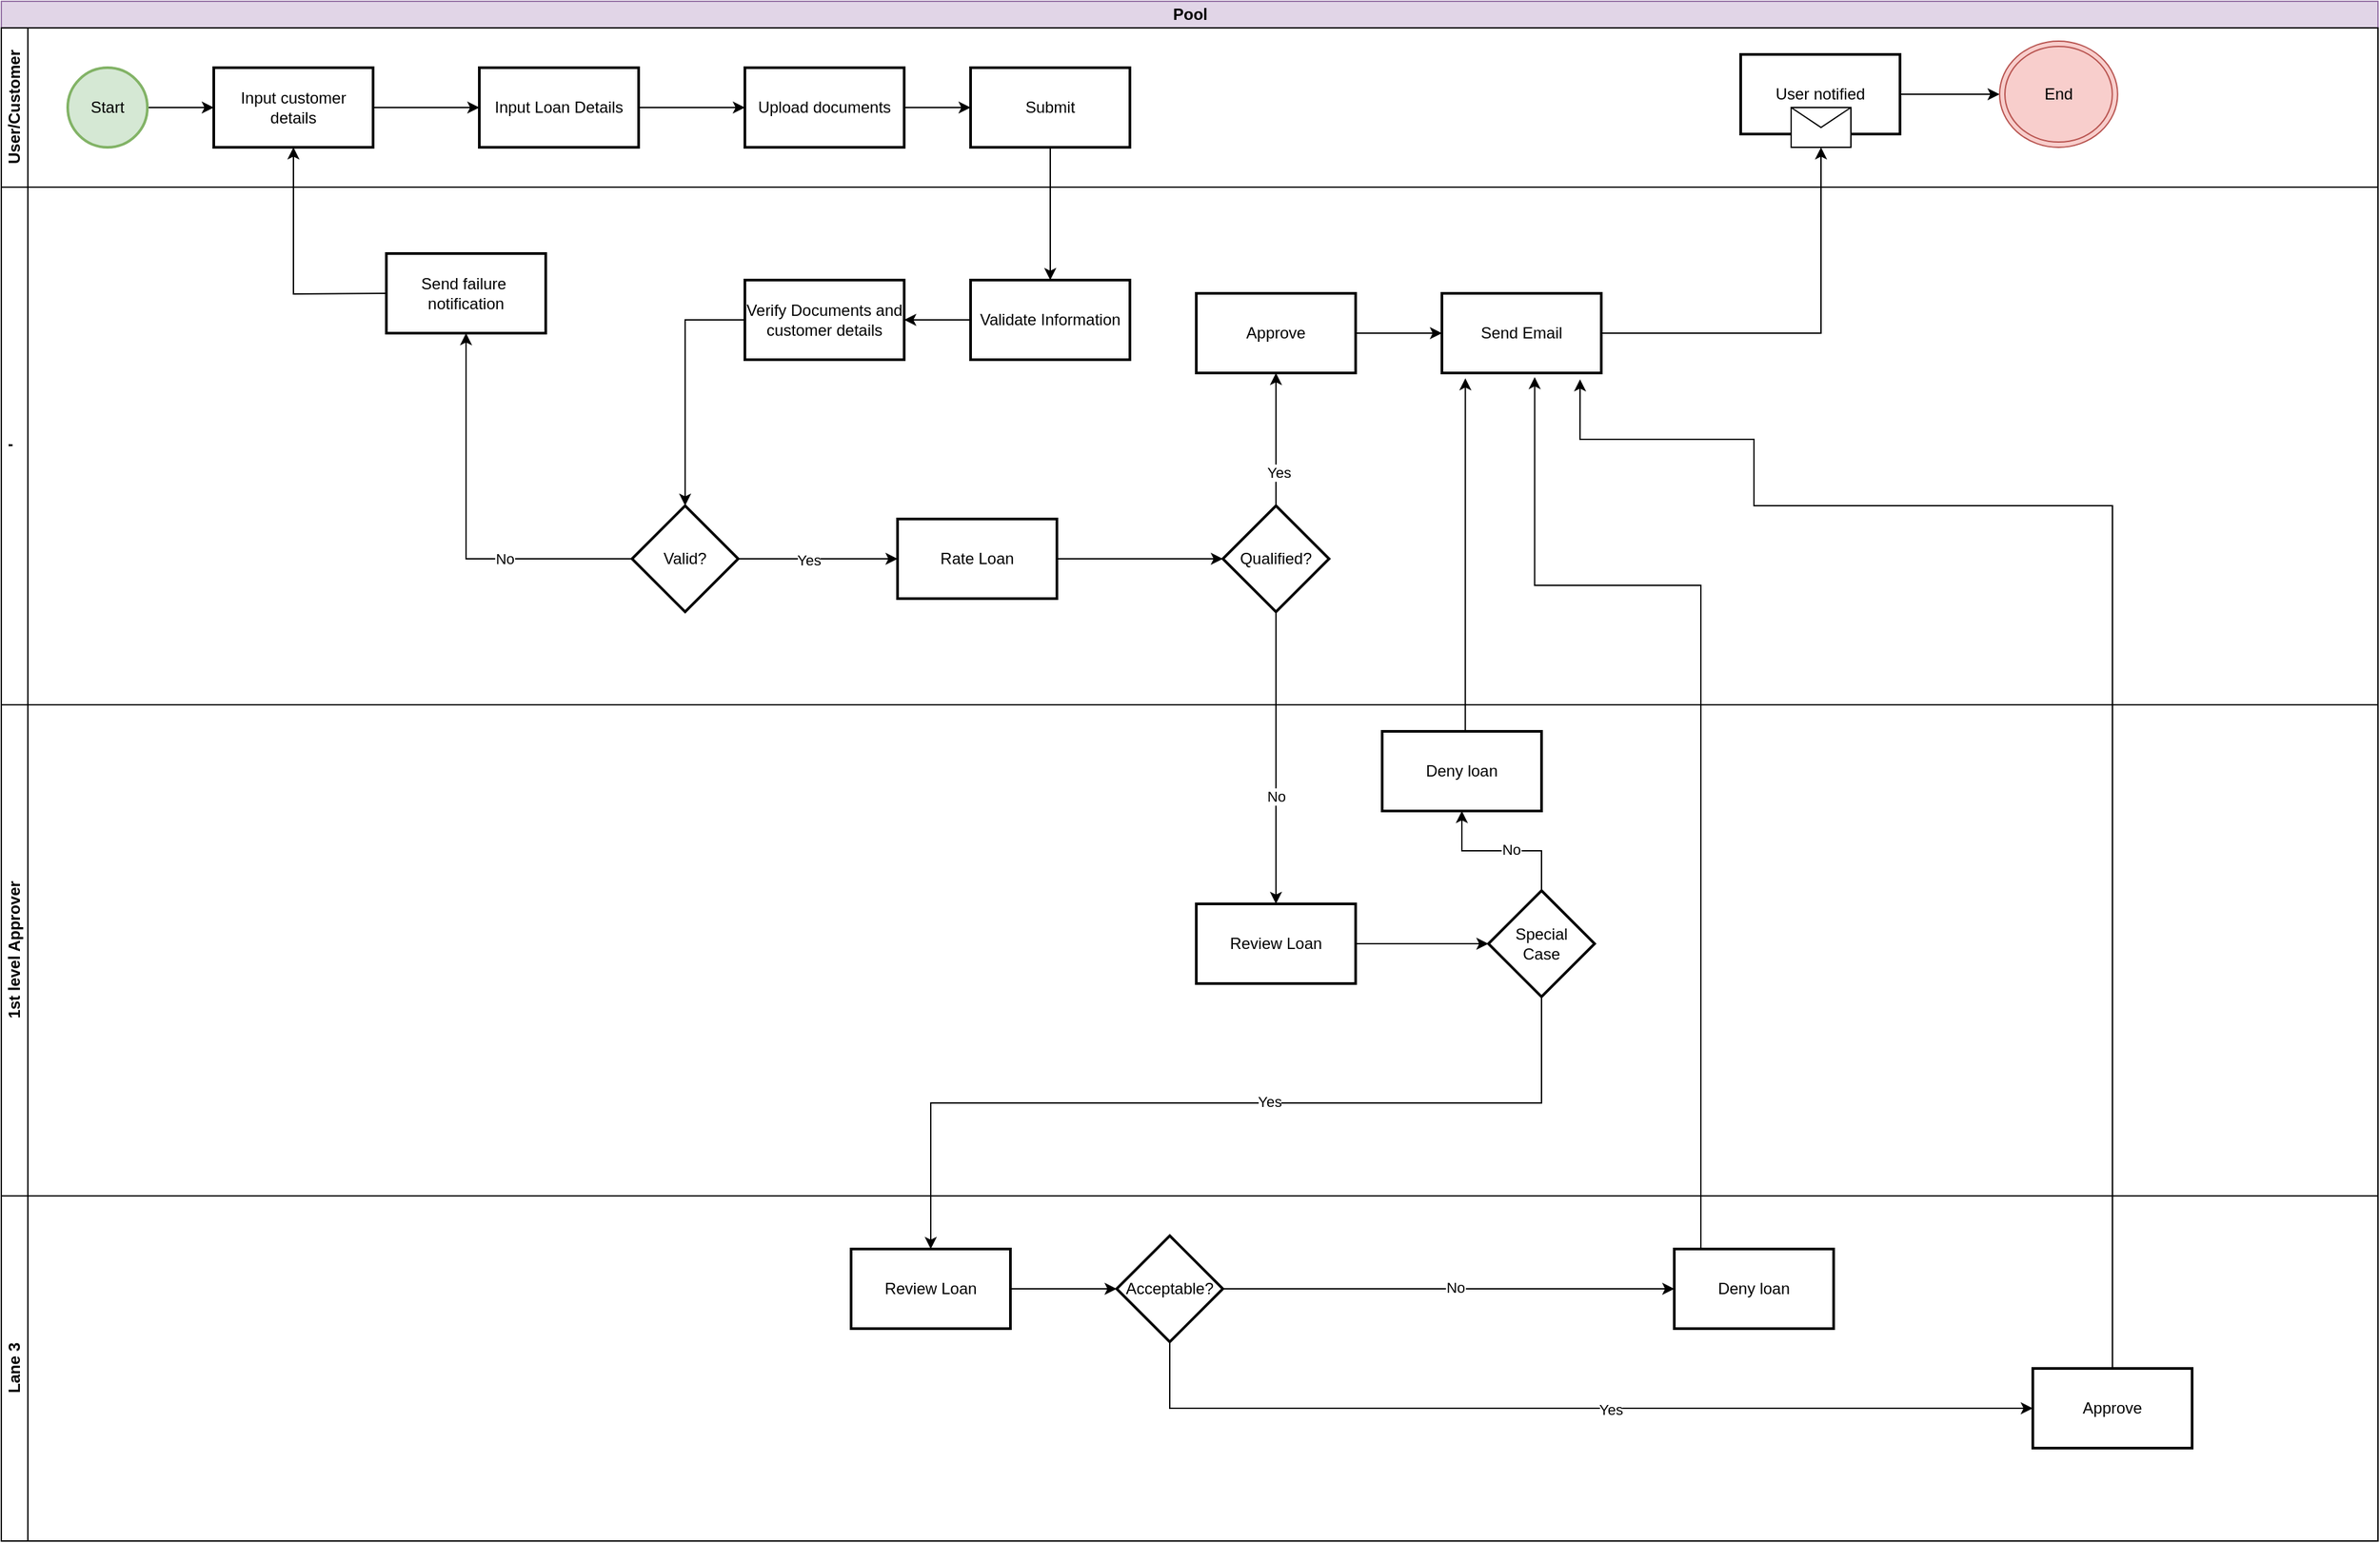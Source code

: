<mxfile version="22.1.5" type="github">
  <diagram name="Page-1" id="kogMGHTS_VCdVLMgwtnD">
    <mxGraphModel dx="2556" dy="2144" grid="1" gridSize="10" guides="1" tooltips="1" connect="1" arrows="1" fold="1" page="1" pageScale="1" pageWidth="850" pageHeight="1100" math="0" shadow="0">
      <root>
        <mxCell id="0" />
        <mxCell id="1" parent="0" />
        <mxCell id="CIXLt-_Uxg8v1NCuZv6B-1" value="Pool" style="swimlane;childLayout=stackLayout;resizeParent=1;resizeParentMax=0;horizontal=1;startSize=20;horizontalStack=0;html=1;fillColor=#e1d5e7;strokeColor=#9673a6;" parent="1" vertex="1">
          <mxGeometry x="130" y="-10" width="1790" height="1160" as="geometry" />
        </mxCell>
        <mxCell id="CIXLt-_Uxg8v1NCuZv6B-2" value="User/Customer" style="swimlane;startSize=20;horizontal=0;html=1;" parent="CIXLt-_Uxg8v1NCuZv6B-1" vertex="1">
          <mxGeometry y="20" width="1790" height="120" as="geometry" />
        </mxCell>
        <mxCell id="CIXLt-_Uxg8v1NCuZv6B-8" value="" style="edgeStyle=orthogonalEdgeStyle;rounded=0;orthogonalLoop=1;jettySize=auto;html=1;" parent="CIXLt-_Uxg8v1NCuZv6B-2" source="CIXLt-_Uxg8v1NCuZv6B-6" target="CIXLt-_Uxg8v1NCuZv6B-7" edge="1">
          <mxGeometry relative="1" as="geometry" />
        </mxCell>
        <mxCell id="CIXLt-_Uxg8v1NCuZv6B-6" value="Start" style="strokeWidth=2;html=1;shape=mxgraph.flowchart.start_2;whiteSpace=wrap;fillColor=#d5e8d4;strokeColor=#82b366;" parent="CIXLt-_Uxg8v1NCuZv6B-2" vertex="1">
          <mxGeometry x="50" y="30" width="60" height="60" as="geometry" />
        </mxCell>
        <mxCell id="CIXLt-_Uxg8v1NCuZv6B-10" value="" style="edgeStyle=orthogonalEdgeStyle;rounded=0;orthogonalLoop=1;jettySize=auto;html=1;" parent="CIXLt-_Uxg8v1NCuZv6B-2" source="CIXLt-_Uxg8v1NCuZv6B-7" target="CIXLt-_Uxg8v1NCuZv6B-9" edge="1">
          <mxGeometry relative="1" as="geometry" />
        </mxCell>
        <mxCell id="CIXLt-_Uxg8v1NCuZv6B-7" value="Input customer &lt;br&gt;details" style="whiteSpace=wrap;html=1;strokeWidth=2;" parent="CIXLt-_Uxg8v1NCuZv6B-2" vertex="1">
          <mxGeometry x="160" y="30" width="120" height="60" as="geometry" />
        </mxCell>
        <mxCell id="CIXLt-_Uxg8v1NCuZv6B-12" value="" style="edgeStyle=orthogonalEdgeStyle;rounded=0;orthogonalLoop=1;jettySize=auto;html=1;" parent="CIXLt-_Uxg8v1NCuZv6B-2" source="CIXLt-_Uxg8v1NCuZv6B-9" target="CIXLt-_Uxg8v1NCuZv6B-11" edge="1">
          <mxGeometry relative="1" as="geometry" />
        </mxCell>
        <mxCell id="CIXLt-_Uxg8v1NCuZv6B-9" value="Input Loan Details" style="whiteSpace=wrap;html=1;strokeWidth=2;" parent="CIXLt-_Uxg8v1NCuZv6B-2" vertex="1">
          <mxGeometry x="360" y="30" width="120" height="60" as="geometry" />
        </mxCell>
        <mxCell id="CIXLt-_Uxg8v1NCuZv6B-16" value="" style="edgeStyle=orthogonalEdgeStyle;rounded=0;orthogonalLoop=1;jettySize=auto;html=1;" parent="CIXLt-_Uxg8v1NCuZv6B-2" source="CIXLt-_Uxg8v1NCuZv6B-11" target="CIXLt-_Uxg8v1NCuZv6B-15" edge="1">
          <mxGeometry relative="1" as="geometry" />
        </mxCell>
        <mxCell id="CIXLt-_Uxg8v1NCuZv6B-11" value="Upload documents" style="whiteSpace=wrap;html=1;strokeWidth=2;" parent="CIXLt-_Uxg8v1NCuZv6B-2" vertex="1">
          <mxGeometry x="560" y="30" width="120" height="60" as="geometry" />
        </mxCell>
        <mxCell id="CIXLt-_Uxg8v1NCuZv6B-15" value="Submit" style="whiteSpace=wrap;html=1;strokeWidth=2;" parent="CIXLt-_Uxg8v1NCuZv6B-2" vertex="1">
          <mxGeometry x="730" y="30" width="120" height="60" as="geometry" />
        </mxCell>
        <mxCell id="CIXLt-_Uxg8v1NCuZv6B-47" value="" style="edgeStyle=orthogonalEdgeStyle;rounded=0;orthogonalLoop=1;jettySize=auto;html=1;" parent="CIXLt-_Uxg8v1NCuZv6B-2" source="CIXLt-_Uxg8v1NCuZv6B-42" target="CIXLt-_Uxg8v1NCuZv6B-46" edge="1">
          <mxGeometry relative="1" as="geometry" />
        </mxCell>
        <mxCell id="CIXLt-_Uxg8v1NCuZv6B-42" value="User notified" style="whiteSpace=wrap;html=1;strokeWidth=2;" parent="CIXLt-_Uxg8v1NCuZv6B-2" vertex="1">
          <mxGeometry x="1310" y="20" width="120" height="60" as="geometry" />
        </mxCell>
        <mxCell id="CIXLt-_Uxg8v1NCuZv6B-44" value="" style="shape=message;html=1;html=1;outlineConnect=0;labelPosition=center;verticalLabelPosition=bottom;align=center;verticalAlign=top;" parent="CIXLt-_Uxg8v1NCuZv6B-2" vertex="1">
          <mxGeometry x="1348" y="60" width="45" height="30" as="geometry" />
        </mxCell>
        <mxCell id="CIXLt-_Uxg8v1NCuZv6B-46" value="End" style="ellipse;shape=doubleEllipse;whiteSpace=wrap;html=1;fillColor=#f8cecc;strokeColor=#b85450;" parent="CIXLt-_Uxg8v1NCuZv6B-2" vertex="1">
          <mxGeometry x="1505" y="10" width="88.89" height="80" as="geometry" />
        </mxCell>
        <mxCell id="CIXLt-_Uxg8v1NCuZv6B-3" value="&#39;" style="swimlane;startSize=20;horizontal=0;html=1;" parent="CIXLt-_Uxg8v1NCuZv6B-1" vertex="1">
          <mxGeometry y="140" width="1790" height="390" as="geometry" />
        </mxCell>
        <mxCell id="CIXLt-_Uxg8v1NCuZv6B-20" value="" style="edgeStyle=orthogonalEdgeStyle;rounded=0;orthogonalLoop=1;jettySize=auto;html=1;" parent="CIXLt-_Uxg8v1NCuZv6B-3" source="CIXLt-_Uxg8v1NCuZv6B-17" target="CIXLt-_Uxg8v1NCuZv6B-19" edge="1">
          <mxGeometry relative="1" as="geometry" />
        </mxCell>
        <mxCell id="CIXLt-_Uxg8v1NCuZv6B-17" value="Validate Information" style="whiteSpace=wrap;html=1;strokeWidth=2;" parent="CIXLt-_Uxg8v1NCuZv6B-3" vertex="1">
          <mxGeometry x="730" y="70" width="120" height="60" as="geometry" />
        </mxCell>
        <mxCell id="CIXLt-_Uxg8v1NCuZv6B-22" value="" style="edgeStyle=orthogonalEdgeStyle;rounded=0;orthogonalLoop=1;jettySize=auto;html=1;" parent="CIXLt-_Uxg8v1NCuZv6B-3" source="CIXLt-_Uxg8v1NCuZv6B-19" target="CIXLt-_Uxg8v1NCuZv6B-21" edge="1">
          <mxGeometry relative="1" as="geometry" />
        </mxCell>
        <mxCell id="CIXLt-_Uxg8v1NCuZv6B-19" value="Verify Documents and customer details" style="whiteSpace=wrap;html=1;strokeWidth=2;" parent="CIXLt-_Uxg8v1NCuZv6B-3" vertex="1">
          <mxGeometry x="560" y="70" width="120" height="60" as="geometry" />
        </mxCell>
        <mxCell id="CIXLt-_Uxg8v1NCuZv6B-26" value="" style="edgeStyle=orthogonalEdgeStyle;rounded=0;orthogonalLoop=1;jettySize=auto;html=1;" parent="CIXLt-_Uxg8v1NCuZv6B-3" source="CIXLt-_Uxg8v1NCuZv6B-21" target="CIXLt-_Uxg8v1NCuZv6B-25" edge="1">
          <mxGeometry relative="1" as="geometry" />
        </mxCell>
        <mxCell id="CIXLt-_Uxg8v1NCuZv6B-28" value="No" style="edgeLabel;html=1;align=center;verticalAlign=middle;resizable=0;points=[];" parent="CIXLt-_Uxg8v1NCuZv6B-26" vertex="1" connectable="0">
          <mxGeometry x="-0.349" relative="1" as="geometry">
            <mxPoint as="offset" />
          </mxGeometry>
        </mxCell>
        <mxCell id="CIXLt-_Uxg8v1NCuZv6B-30" value="" style="edgeStyle=orthogonalEdgeStyle;rounded=0;orthogonalLoop=1;jettySize=auto;html=1;" parent="CIXLt-_Uxg8v1NCuZv6B-3" source="CIXLt-_Uxg8v1NCuZv6B-21" target="CIXLt-_Uxg8v1NCuZv6B-29" edge="1">
          <mxGeometry relative="1" as="geometry" />
        </mxCell>
        <mxCell id="CIXLt-_Uxg8v1NCuZv6B-39" value="Yes" style="edgeLabel;html=1;align=center;verticalAlign=middle;resizable=0;points=[];" parent="CIXLt-_Uxg8v1NCuZv6B-30" vertex="1" connectable="0">
          <mxGeometry x="-0.129" y="-1" relative="1" as="geometry">
            <mxPoint as="offset" />
          </mxGeometry>
        </mxCell>
        <mxCell id="CIXLt-_Uxg8v1NCuZv6B-21" value="Valid?" style="rhombus;whiteSpace=wrap;html=1;strokeWidth=2;" parent="CIXLt-_Uxg8v1NCuZv6B-3" vertex="1">
          <mxGeometry x="475" y="240" width="80" height="80" as="geometry" />
        </mxCell>
        <mxCell id="CIXLt-_Uxg8v1NCuZv6B-25" value="Send failure&amp;nbsp;&lt;br&gt;notification" style="whiteSpace=wrap;html=1;strokeWidth=2;" parent="CIXLt-_Uxg8v1NCuZv6B-3" vertex="1">
          <mxGeometry x="290" y="50" width="120" height="60" as="geometry" />
        </mxCell>
        <mxCell id="CIXLt-_Uxg8v1NCuZv6B-34" value="" style="edgeStyle=orthogonalEdgeStyle;rounded=0;orthogonalLoop=1;jettySize=auto;html=1;" parent="CIXLt-_Uxg8v1NCuZv6B-3" source="CIXLt-_Uxg8v1NCuZv6B-29" target="CIXLt-_Uxg8v1NCuZv6B-33" edge="1">
          <mxGeometry relative="1" as="geometry" />
        </mxCell>
        <mxCell id="CIXLt-_Uxg8v1NCuZv6B-29" value="Rate Loan" style="whiteSpace=wrap;html=1;strokeWidth=2;" parent="CIXLt-_Uxg8v1NCuZv6B-3" vertex="1">
          <mxGeometry x="675" y="250" width="120" height="60" as="geometry" />
        </mxCell>
        <mxCell id="CIXLt-_Uxg8v1NCuZv6B-33" value="Qualified?" style="rhombus;whiteSpace=wrap;html=1;strokeWidth=2;" parent="CIXLt-_Uxg8v1NCuZv6B-3" vertex="1">
          <mxGeometry x="920" y="240" width="80" height="80" as="geometry" />
        </mxCell>
        <mxCell id="CIXLt-_Uxg8v1NCuZv6B-38" value="" style="edgeStyle=orthogonalEdgeStyle;rounded=0;orthogonalLoop=1;jettySize=auto;html=1;" parent="CIXLt-_Uxg8v1NCuZv6B-3" source="CIXLt-_Uxg8v1NCuZv6B-35" target="CIXLt-_Uxg8v1NCuZv6B-37" edge="1">
          <mxGeometry relative="1" as="geometry" />
        </mxCell>
        <mxCell id="CIXLt-_Uxg8v1NCuZv6B-35" value="Approve" style="whiteSpace=wrap;html=1;strokeWidth=2;" parent="CIXLt-_Uxg8v1NCuZv6B-3" vertex="1">
          <mxGeometry x="900" y="80" width="120" height="60" as="geometry" />
        </mxCell>
        <mxCell id="CIXLt-_Uxg8v1NCuZv6B-37" value="Send Email" style="whiteSpace=wrap;html=1;strokeWidth=2;" parent="CIXLt-_Uxg8v1NCuZv6B-3" vertex="1">
          <mxGeometry x="1085" y="80" width="120" height="60" as="geometry" />
        </mxCell>
        <mxCell id="CIXLt-_Uxg8v1NCuZv6B-36" value="" style="edgeStyle=elbowEdgeStyle;rounded=0;orthogonalLoop=1;jettySize=auto;html=1;jumpStyle=arc;jumpSize=26;exitX=0.5;exitY=0;exitDx=0;exitDy=0;" parent="CIXLt-_Uxg8v1NCuZv6B-3" source="CIXLt-_Uxg8v1NCuZv6B-33" target="CIXLt-_Uxg8v1NCuZv6B-35" edge="1">
          <mxGeometry relative="1" as="geometry">
            <mxPoint x="780" y="180" as="sourcePoint" />
            <Array as="points">
              <mxPoint x="960" y="170" />
            </Array>
          </mxGeometry>
        </mxCell>
        <mxCell id="CIXLt-_Uxg8v1NCuZv6B-41" value="Yes" style="edgeLabel;html=1;align=center;verticalAlign=middle;resizable=0;points=[];" parent="CIXLt-_Uxg8v1NCuZv6B-36" vertex="1" connectable="0">
          <mxGeometry x="-0.503" y="-2" relative="1" as="geometry">
            <mxPoint as="offset" />
          </mxGeometry>
        </mxCell>
        <mxCell id="CIXLt-_Uxg8v1NCuZv6B-4" value="1st level Approver" style="swimlane;startSize=20;horizontal=0;html=1;" parent="CIXLt-_Uxg8v1NCuZv6B-1" vertex="1">
          <mxGeometry y="530" width="1790" height="370" as="geometry" />
        </mxCell>
        <mxCell id="CIXLt-_Uxg8v1NCuZv6B-51" value="" style="edgeStyle=orthogonalEdgeStyle;rounded=0;orthogonalLoop=1;jettySize=auto;html=1;" parent="CIXLt-_Uxg8v1NCuZv6B-4" source="CIXLt-_Uxg8v1NCuZv6B-48" target="CIXLt-_Uxg8v1NCuZv6B-50" edge="1">
          <mxGeometry relative="1" as="geometry" />
        </mxCell>
        <mxCell id="CIXLt-_Uxg8v1NCuZv6B-48" value="Review Loan" style="whiteSpace=wrap;html=1;strokeWidth=2;" parent="CIXLt-_Uxg8v1NCuZv6B-4" vertex="1">
          <mxGeometry x="900" y="150" width="120" height="60" as="geometry" />
        </mxCell>
        <mxCell id="CIXLt-_Uxg8v1NCuZv6B-50" value="Special &lt;br&gt;Case" style="rhombus;whiteSpace=wrap;html=1;strokeWidth=2;" parent="CIXLt-_Uxg8v1NCuZv6B-4" vertex="1">
          <mxGeometry x="1120" y="140" width="80" height="80" as="geometry" />
        </mxCell>
        <mxCell id="CIXLt-_Uxg8v1NCuZv6B-54" value="" style="edgeStyle=orthogonalEdgeStyle;rounded=0;orthogonalLoop=1;jettySize=auto;html=1;" parent="CIXLt-_Uxg8v1NCuZv6B-4" source="CIXLt-_Uxg8v1NCuZv6B-50" target="CIXLt-_Uxg8v1NCuZv6B-53" edge="1">
          <mxGeometry relative="1" as="geometry" />
        </mxCell>
        <mxCell id="CIXLt-_Uxg8v1NCuZv6B-55" value="No" style="edgeLabel;html=1;align=center;verticalAlign=middle;resizable=0;points=[];" parent="CIXLt-_Uxg8v1NCuZv6B-54" vertex="1" connectable="0">
          <mxGeometry x="-0.12" y="-1" relative="1" as="geometry">
            <mxPoint as="offset" />
          </mxGeometry>
        </mxCell>
        <mxCell id="CIXLt-_Uxg8v1NCuZv6B-53" value="Deny loan" style="whiteSpace=wrap;html=1;strokeWidth=2;" parent="CIXLt-_Uxg8v1NCuZv6B-4" vertex="1">
          <mxGeometry x="1040" y="20" width="120" height="60" as="geometry" />
        </mxCell>
        <mxCell id="CIXLt-_Uxg8v1NCuZv6B-5" value="Lane 3" style="swimlane;startSize=20;horizontal=0;html=1;" parent="CIXLt-_Uxg8v1NCuZv6B-1" vertex="1">
          <mxGeometry y="900" width="1790" height="260" as="geometry" />
        </mxCell>
        <mxCell id="CIXLt-_Uxg8v1NCuZv6B-62" value="" style="edgeStyle=orthogonalEdgeStyle;rounded=0;orthogonalLoop=1;jettySize=auto;html=1;" parent="CIXLt-_Uxg8v1NCuZv6B-5" source="CIXLt-_Uxg8v1NCuZv6B-56" target="CIXLt-_Uxg8v1NCuZv6B-61" edge="1">
          <mxGeometry relative="1" as="geometry" />
        </mxCell>
        <mxCell id="CIXLt-_Uxg8v1NCuZv6B-56" value="Review Loan" style="whiteSpace=wrap;html=1;strokeWidth=2;" parent="CIXLt-_Uxg8v1NCuZv6B-5" vertex="1">
          <mxGeometry x="640" y="40" width="120" height="60" as="geometry" />
        </mxCell>
        <mxCell id="CIXLt-_Uxg8v1NCuZv6B-72" value="" style="edgeStyle=orthogonalEdgeStyle;rounded=0;orthogonalLoop=1;jettySize=auto;html=1;exitX=0.5;exitY=1;exitDx=0;exitDy=0;entryX=0;entryY=0.5;entryDx=0;entryDy=0;" parent="CIXLt-_Uxg8v1NCuZv6B-5" source="CIXLt-_Uxg8v1NCuZv6B-61" target="CIXLt-_Uxg8v1NCuZv6B-71" edge="1">
          <mxGeometry relative="1" as="geometry">
            <mxPoint x="939.941" y="120.001" as="sourcePoint" />
            <mxPoint x="1530" y="240.001" as="targetPoint" />
            <Array as="points">
              <mxPoint x="880" y="160" />
              <mxPoint x="1530" y="160" />
            </Array>
          </mxGeometry>
        </mxCell>
        <mxCell id="CIXLt-_Uxg8v1NCuZv6B-73" value="Yes" style="edgeLabel;html=1;align=center;verticalAlign=middle;resizable=0;points=[];" parent="CIXLt-_Uxg8v1NCuZv6B-72" vertex="1" connectable="0">
          <mxGeometry x="0.092" y="-1" relative="1" as="geometry">
            <mxPoint as="offset" />
          </mxGeometry>
        </mxCell>
        <mxCell id="CIXLt-_Uxg8v1NCuZv6B-61" value="Acceptable?" style="rhombus;whiteSpace=wrap;html=1;strokeWidth=2;" parent="CIXLt-_Uxg8v1NCuZv6B-5" vertex="1">
          <mxGeometry x="840" y="30" width="80" height="80" as="geometry" />
        </mxCell>
        <mxCell id="CIXLt-_Uxg8v1NCuZv6B-65" value="Deny loan" style="whiteSpace=wrap;html=1;strokeWidth=2;" parent="CIXLt-_Uxg8v1NCuZv6B-5" vertex="1">
          <mxGeometry x="1260" y="40" width="120" height="60" as="geometry" />
        </mxCell>
        <mxCell id="CIXLt-_Uxg8v1NCuZv6B-63" style="edgeStyle=orthogonalEdgeStyle;rounded=0;orthogonalLoop=1;jettySize=auto;html=1;entryX=0;entryY=0.5;entryDx=0;entryDy=0;" parent="CIXLt-_Uxg8v1NCuZv6B-5" source="CIXLt-_Uxg8v1NCuZv6B-61" target="CIXLt-_Uxg8v1NCuZv6B-65" edge="1">
          <mxGeometry relative="1" as="geometry">
            <mxPoint x="1040" y="-320" as="targetPoint" />
            <Array as="points" />
          </mxGeometry>
        </mxCell>
        <mxCell id="CIXLt-_Uxg8v1NCuZv6B-64" value="No" style="edgeLabel;html=1;align=center;verticalAlign=middle;resizable=0;points=[];" parent="CIXLt-_Uxg8v1NCuZv6B-63" vertex="1" connectable="0">
          <mxGeometry x="0.03" y="1" relative="1" as="geometry">
            <mxPoint as="offset" />
          </mxGeometry>
        </mxCell>
        <mxCell id="CIXLt-_Uxg8v1NCuZv6B-71" value="Approve" style="whiteSpace=wrap;html=1;strokeWidth=2;" parent="CIXLt-_Uxg8v1NCuZv6B-5" vertex="1">
          <mxGeometry x="1530" y="130" width="120" height="60" as="geometry" />
        </mxCell>
        <mxCell id="CIXLt-_Uxg8v1NCuZv6B-18" value="" style="edgeStyle=orthogonalEdgeStyle;rounded=0;orthogonalLoop=1;jettySize=auto;html=1;" parent="CIXLt-_Uxg8v1NCuZv6B-1" source="CIXLt-_Uxg8v1NCuZv6B-15" target="CIXLt-_Uxg8v1NCuZv6B-17" edge="1">
          <mxGeometry relative="1" as="geometry" />
        </mxCell>
        <mxCell id="CIXLt-_Uxg8v1NCuZv6B-23" value="" style="edgeStyle=orthogonalEdgeStyle;rounded=0;orthogonalLoop=1;jettySize=auto;html=1;entryX=0.5;entryY=1;entryDx=0;entryDy=0;" parent="CIXLt-_Uxg8v1NCuZv6B-1" target="CIXLt-_Uxg8v1NCuZv6B-7" edge="1">
          <mxGeometry relative="1" as="geometry">
            <mxPoint x="290" y="220" as="sourcePoint" />
          </mxGeometry>
        </mxCell>
        <mxCell id="CIXLt-_Uxg8v1NCuZv6B-43" value="" style="edgeStyle=orthogonalEdgeStyle;rounded=0;orthogonalLoop=1;jettySize=auto;html=1;entryX=0.5;entryY=1;entryDx=0;entryDy=0;" parent="CIXLt-_Uxg8v1NCuZv6B-1" source="CIXLt-_Uxg8v1NCuZv6B-37" target="CIXLt-_Uxg8v1NCuZv6B-44" edge="1">
          <mxGeometry relative="1" as="geometry">
            <mxPoint x="1250" y="160" as="targetPoint" />
          </mxGeometry>
        </mxCell>
        <mxCell id="CIXLt-_Uxg8v1NCuZv6B-49" value="" style="edgeStyle=orthogonalEdgeStyle;rounded=0;orthogonalLoop=1;jettySize=auto;html=1;" parent="CIXLt-_Uxg8v1NCuZv6B-1" source="CIXLt-_Uxg8v1NCuZv6B-33" target="CIXLt-_Uxg8v1NCuZv6B-48" edge="1">
          <mxGeometry relative="1" as="geometry" />
        </mxCell>
        <mxCell id="CIXLt-_Uxg8v1NCuZv6B-59" value="No" style="edgeLabel;html=1;align=center;verticalAlign=middle;resizable=0;points=[];" parent="CIXLt-_Uxg8v1NCuZv6B-49" vertex="1" connectable="0">
          <mxGeometry x="0.26" relative="1" as="geometry">
            <mxPoint as="offset" />
          </mxGeometry>
        </mxCell>
        <mxCell id="CIXLt-_Uxg8v1NCuZv6B-57" value="" style="edgeStyle=orthogonalEdgeStyle;rounded=0;orthogonalLoop=1;jettySize=auto;html=1;" parent="CIXLt-_Uxg8v1NCuZv6B-1" source="CIXLt-_Uxg8v1NCuZv6B-50" target="CIXLt-_Uxg8v1NCuZv6B-56" edge="1">
          <mxGeometry relative="1" as="geometry">
            <Array as="points">
              <mxPoint x="1160" y="830" />
              <mxPoint x="700" y="830" />
            </Array>
          </mxGeometry>
        </mxCell>
        <mxCell id="CIXLt-_Uxg8v1NCuZv6B-58" value="Yes" style="edgeLabel;html=1;align=center;verticalAlign=middle;resizable=0;points=[];" parent="CIXLt-_Uxg8v1NCuZv6B-57" vertex="1" connectable="0">
          <mxGeometry x="-0.122" y="-1" relative="1" as="geometry">
            <mxPoint as="offset" />
          </mxGeometry>
        </mxCell>
        <mxCell id="CIXLt-_Uxg8v1NCuZv6B-68" style="edgeStyle=orthogonalEdgeStyle;rounded=0;orthogonalLoop=1;jettySize=auto;html=1;entryX=0.147;entryY=1.066;entryDx=0;entryDy=0;exitX=0.5;exitY=0;exitDx=0;exitDy=0;entryPerimeter=0;" parent="CIXLt-_Uxg8v1NCuZv6B-1" source="CIXLt-_Uxg8v1NCuZv6B-53" target="CIXLt-_Uxg8v1NCuZv6B-37" edge="1">
          <mxGeometry relative="1" as="geometry">
            <Array as="points">
              <mxPoint x="1103" y="550" />
            </Array>
          </mxGeometry>
        </mxCell>
        <mxCell id="CIXLt-_Uxg8v1NCuZv6B-74" style="edgeStyle=orthogonalEdgeStyle;rounded=0;orthogonalLoop=1;jettySize=auto;html=1;entryX=0.867;entryY=1.08;entryDx=0;entryDy=0;entryPerimeter=0;" parent="CIXLt-_Uxg8v1NCuZv6B-1" source="CIXLt-_Uxg8v1NCuZv6B-71" target="CIXLt-_Uxg8v1NCuZv6B-37" edge="1">
          <mxGeometry relative="1" as="geometry">
            <Array as="points">
              <mxPoint x="1590" y="380" />
              <mxPoint x="1320" y="380" />
              <mxPoint x="1320" y="330" />
              <mxPoint x="1189" y="330" />
            </Array>
          </mxGeometry>
        </mxCell>
        <mxCell id="CIXLt-_Uxg8v1NCuZv6B-77" style="edgeStyle=orthogonalEdgeStyle;rounded=0;orthogonalLoop=1;jettySize=auto;html=1;entryX=0.582;entryY=1.052;entryDx=0;entryDy=0;entryPerimeter=0;" parent="CIXLt-_Uxg8v1NCuZv6B-1" source="CIXLt-_Uxg8v1NCuZv6B-65" target="CIXLt-_Uxg8v1NCuZv6B-37" edge="1">
          <mxGeometry relative="1" as="geometry">
            <Array as="points">
              <mxPoint x="1280" y="440" />
              <mxPoint x="1155" y="440" />
            </Array>
          </mxGeometry>
        </mxCell>
      </root>
    </mxGraphModel>
  </diagram>
</mxfile>
